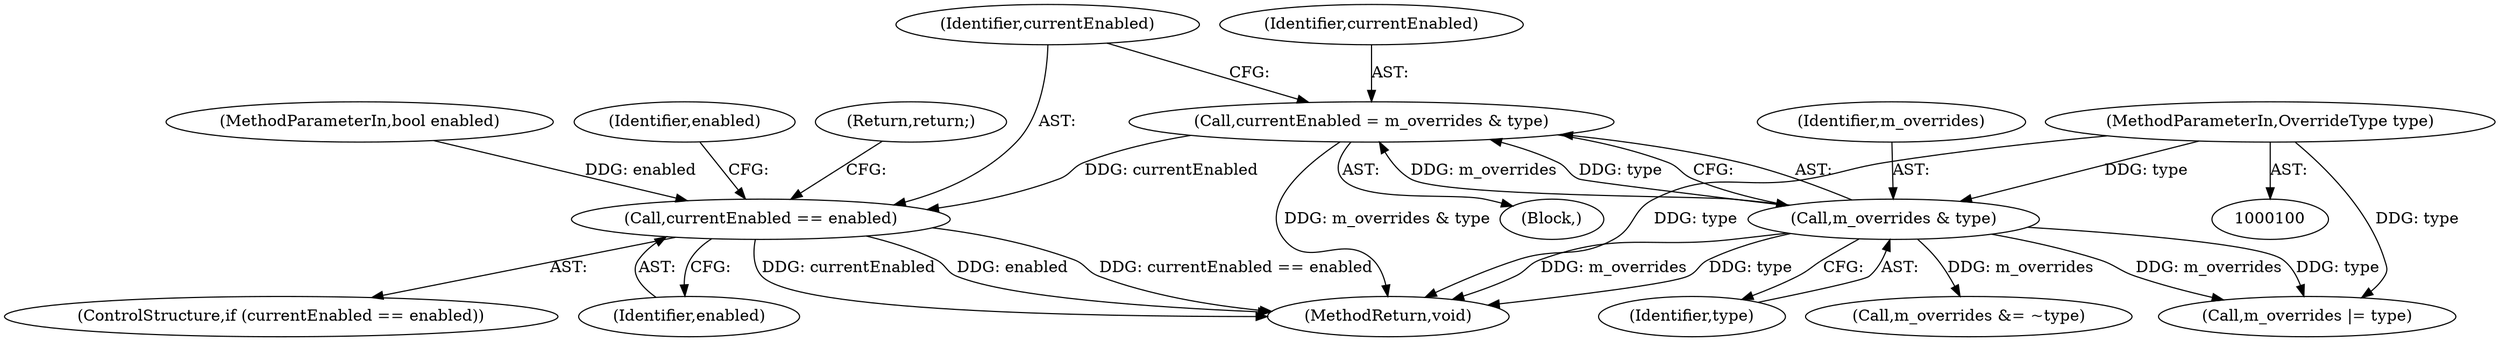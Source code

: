 digraph "1_Chrome_d4cd2b2c0953ad7e9fa988c234eb9361be80fe81_4@del" {
"1000105" [label="(Call,currentEnabled = m_overrides & type)"];
"1000107" [label="(Call,m_overrides & type)"];
"1000101" [label="(MethodParameterIn,OverrideType type)"];
"1000111" [label="(Call,currentEnabled == enabled)"];
"1000102" [label="(MethodParameterIn,bool enabled)"];
"1000105" [label="(Call,currentEnabled = m_overrides & type)"];
"1000125" [label="(MethodReturn,void)"];
"1000111" [label="(Call,currentEnabled == enabled)"];
"1000117" [label="(Call,m_overrides |= type)"];
"1000107" [label="(Call,m_overrides & type)"];
"1000106" [label="(Identifier,currentEnabled)"];
"1000114" [label="(Return,return;)"];
"1000103" [label="(Block,)"];
"1000108" [label="(Identifier,m_overrides)"];
"1000113" [label="(Identifier,enabled)"];
"1000109" [label="(Identifier,type)"];
"1000112" [label="(Identifier,currentEnabled)"];
"1000121" [label="(Call,m_overrides &= ~type)"];
"1000110" [label="(ControlStructure,if (currentEnabled == enabled))"];
"1000116" [label="(Identifier,enabled)"];
"1000101" [label="(MethodParameterIn,OverrideType type)"];
"1000105" -> "1000103"  [label="AST: "];
"1000105" -> "1000107"  [label="CFG: "];
"1000106" -> "1000105"  [label="AST: "];
"1000107" -> "1000105"  [label="AST: "];
"1000112" -> "1000105"  [label="CFG: "];
"1000105" -> "1000125"  [label="DDG: m_overrides & type"];
"1000107" -> "1000105"  [label="DDG: m_overrides"];
"1000107" -> "1000105"  [label="DDG: type"];
"1000105" -> "1000111"  [label="DDG: currentEnabled"];
"1000107" -> "1000109"  [label="CFG: "];
"1000108" -> "1000107"  [label="AST: "];
"1000109" -> "1000107"  [label="AST: "];
"1000107" -> "1000125"  [label="DDG: m_overrides"];
"1000107" -> "1000125"  [label="DDG: type"];
"1000101" -> "1000107"  [label="DDG: type"];
"1000107" -> "1000117"  [label="DDG: m_overrides"];
"1000107" -> "1000117"  [label="DDG: type"];
"1000107" -> "1000121"  [label="DDG: m_overrides"];
"1000101" -> "1000100"  [label="AST: "];
"1000101" -> "1000125"  [label="DDG: type"];
"1000101" -> "1000117"  [label="DDG: type"];
"1000111" -> "1000110"  [label="AST: "];
"1000111" -> "1000113"  [label="CFG: "];
"1000112" -> "1000111"  [label="AST: "];
"1000113" -> "1000111"  [label="AST: "];
"1000114" -> "1000111"  [label="CFG: "];
"1000116" -> "1000111"  [label="CFG: "];
"1000111" -> "1000125"  [label="DDG: currentEnabled == enabled"];
"1000111" -> "1000125"  [label="DDG: currentEnabled"];
"1000111" -> "1000125"  [label="DDG: enabled"];
"1000102" -> "1000111"  [label="DDG: enabled"];
}
